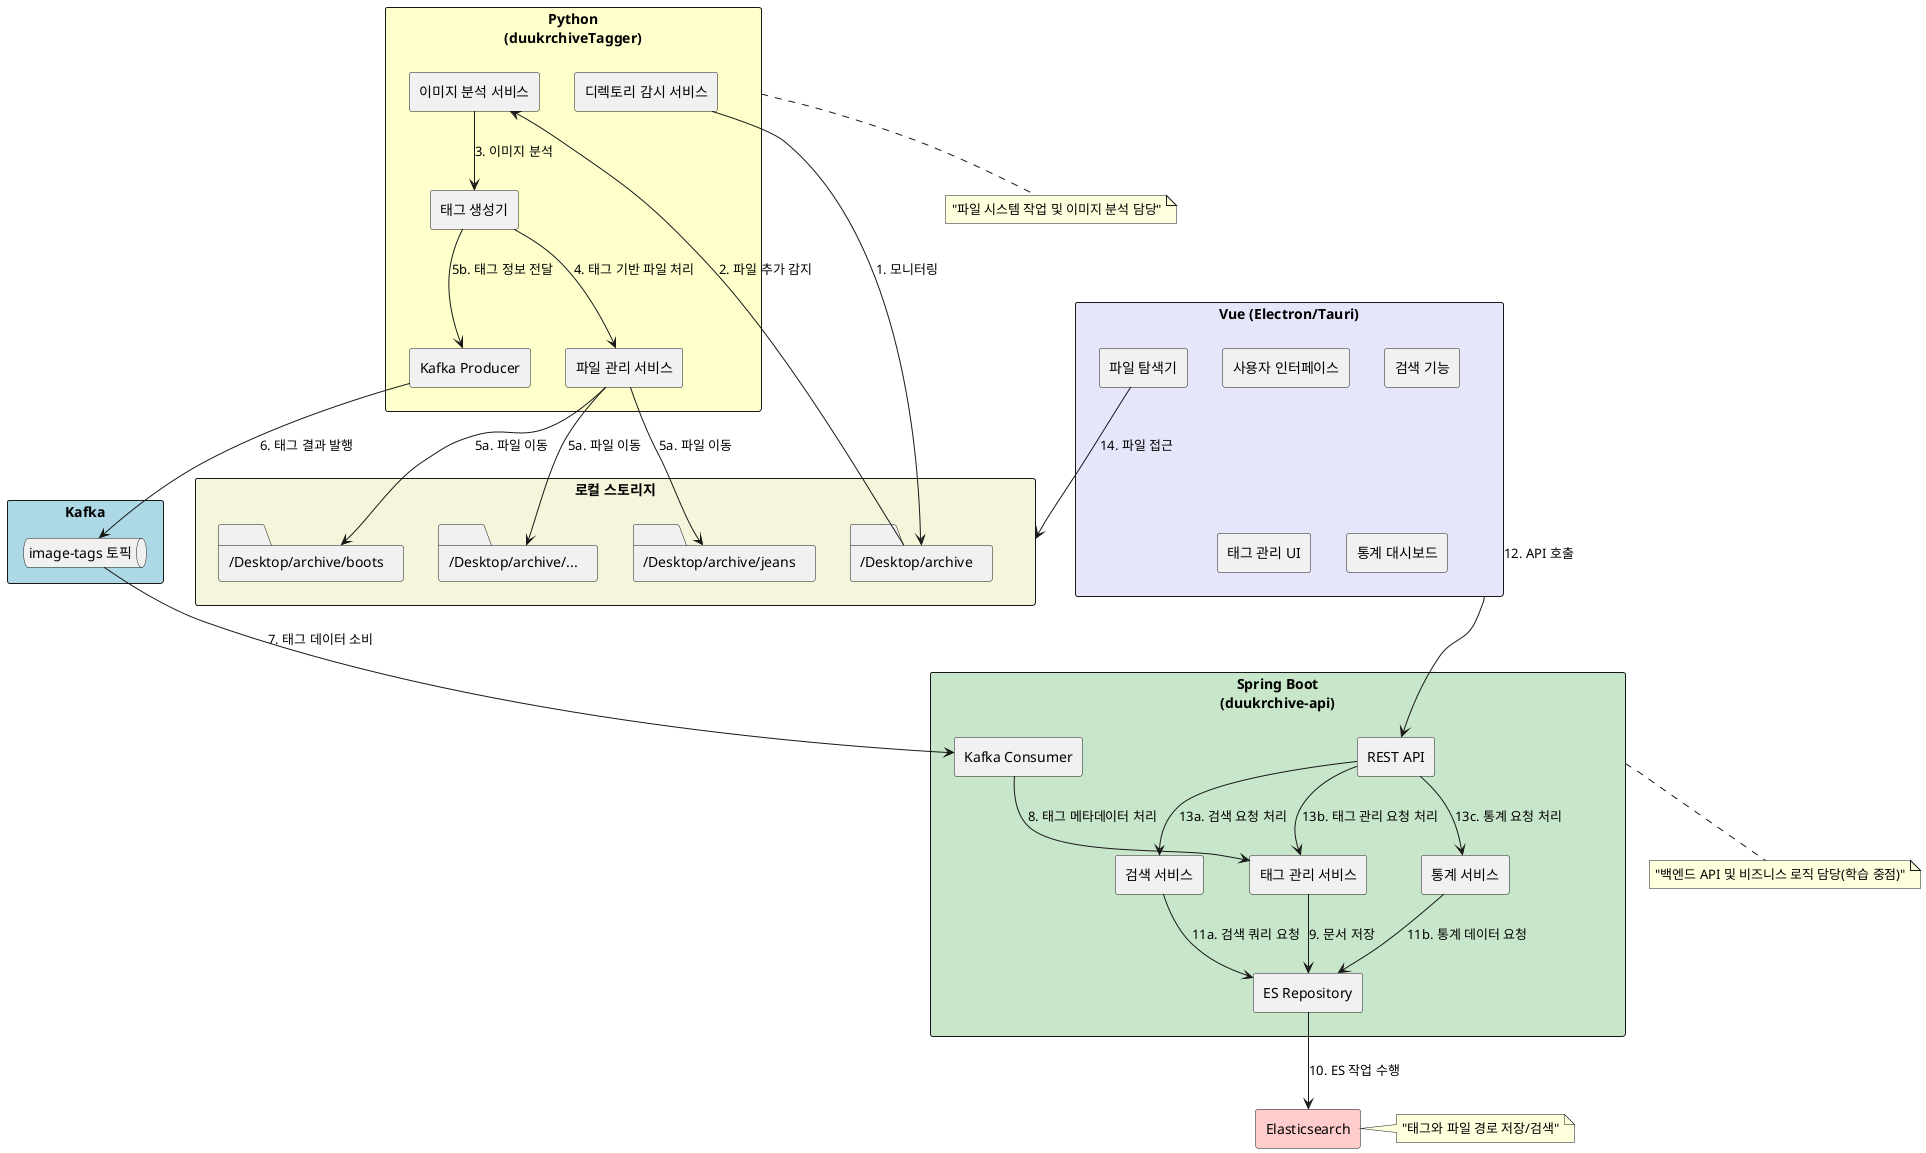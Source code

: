 @startuml 학습 중심의 두크카이브 아키텍처

skinparam backgroundColor white
skinparam componentStyle rectangle

component "Python\n(duukrchiveTagger)" as Python #FFFFCC {
  [디렉토리 감시 서비스] as WatchService
  [이미지 분석 서비스] as ImageAnalyzer
  [태그 생성기] as TagGenerator
  [파일 관리 서비스] as PythonFileService
  [Kafka Producer] as KafkaProducerPython
}

component "Spring Boot\n(duukrchive-api)" as SpringBoot #C8E6C9 {
  [REST API] as RestAPI
  [태그 관리 서비스] as TagService
  [검색 서비스] as SearchService
  [통계 서비스] as StatsService
  [Kafka Consumer] as KafkaConsumerSpring
  [ES Repository] as ESRepo
}

component "Kafka" as Kafka #ADD8E6 {
  queue "image-tags 토픽" as ImageTagsTopic
}

component "Elasticsearch" as ElasticSearch #FFCCCC

component "Vue (Electron/Tauri)" as VueApp #E6E6FA {
  [사용자 인터페이스] as UI
  [검색 기능] as Search
  [파일 탐색기] as FileExplorer
  [태그 관리 UI] as TagUI
  [통계 대시보드] as StatsDashboard
}

component "로컬 스토리지" as Storage #F5F5DC {
  folder "~/Desktop/archive" as InputDir
  folder "~/Desktop/archive/jeans" as JeansDir
  folder "~/Desktop/archive/boots" as BootsDir
  folder "~/Desktop/archive/..." as OtherDirs
}

' 관계 정의
WatchService --> InputDir : 1. 모니터링
InputDir --> ImageAnalyzer : 2. 파일 추가 감지
ImageAnalyzer --> TagGenerator : 3. 이미지 분석
TagGenerator --> PythonFileService : 4. 태그 기반 파일 처리

PythonFileService --> JeansDir : 5a. 파일 이동
PythonFileService --> BootsDir : 5a. 파일 이동
PythonFileService --> OtherDirs : 5a. 파일 이동

TagGenerator --> KafkaProducerPython : 5b. 태그 정보 전달
KafkaProducerPython --> ImageTagsTopic : 6. 태그 결과 발행
ImageTagsTopic --> KafkaConsumerSpring : 7. 태그 데이터 소비

KafkaConsumerSpring --> TagService : 8. 태그 메타데이터 처리
TagService --> ESRepo : 9. 문서 저장
ESRepo --> ElasticSearch : 10. ES 작업 수행

SearchService --> ESRepo : 11a. 검색 쿼리 요청
StatsService --> ESRepo : 11b. 통계 데이터 요청

VueApp --> RestAPI : 12. API 호출
RestAPI --> SearchService : 13a. 검색 요청 처리
RestAPI --> TagService : 13b. 태그 관리 요청 처리
RestAPI --> StatsService : 13c. 통계 요청 처리

FileExplorer --> Storage : 14. 파일 접근

note bottom of Python : "파일 시스템 작업 및 이미지 분석 담당"
note bottom of SpringBoot : "백엔드 API 및 비즈니스 로직 담당(학습 중점)"
note right of ElasticSearch : "태그와 파일 경로 저장/검색"

@enduml